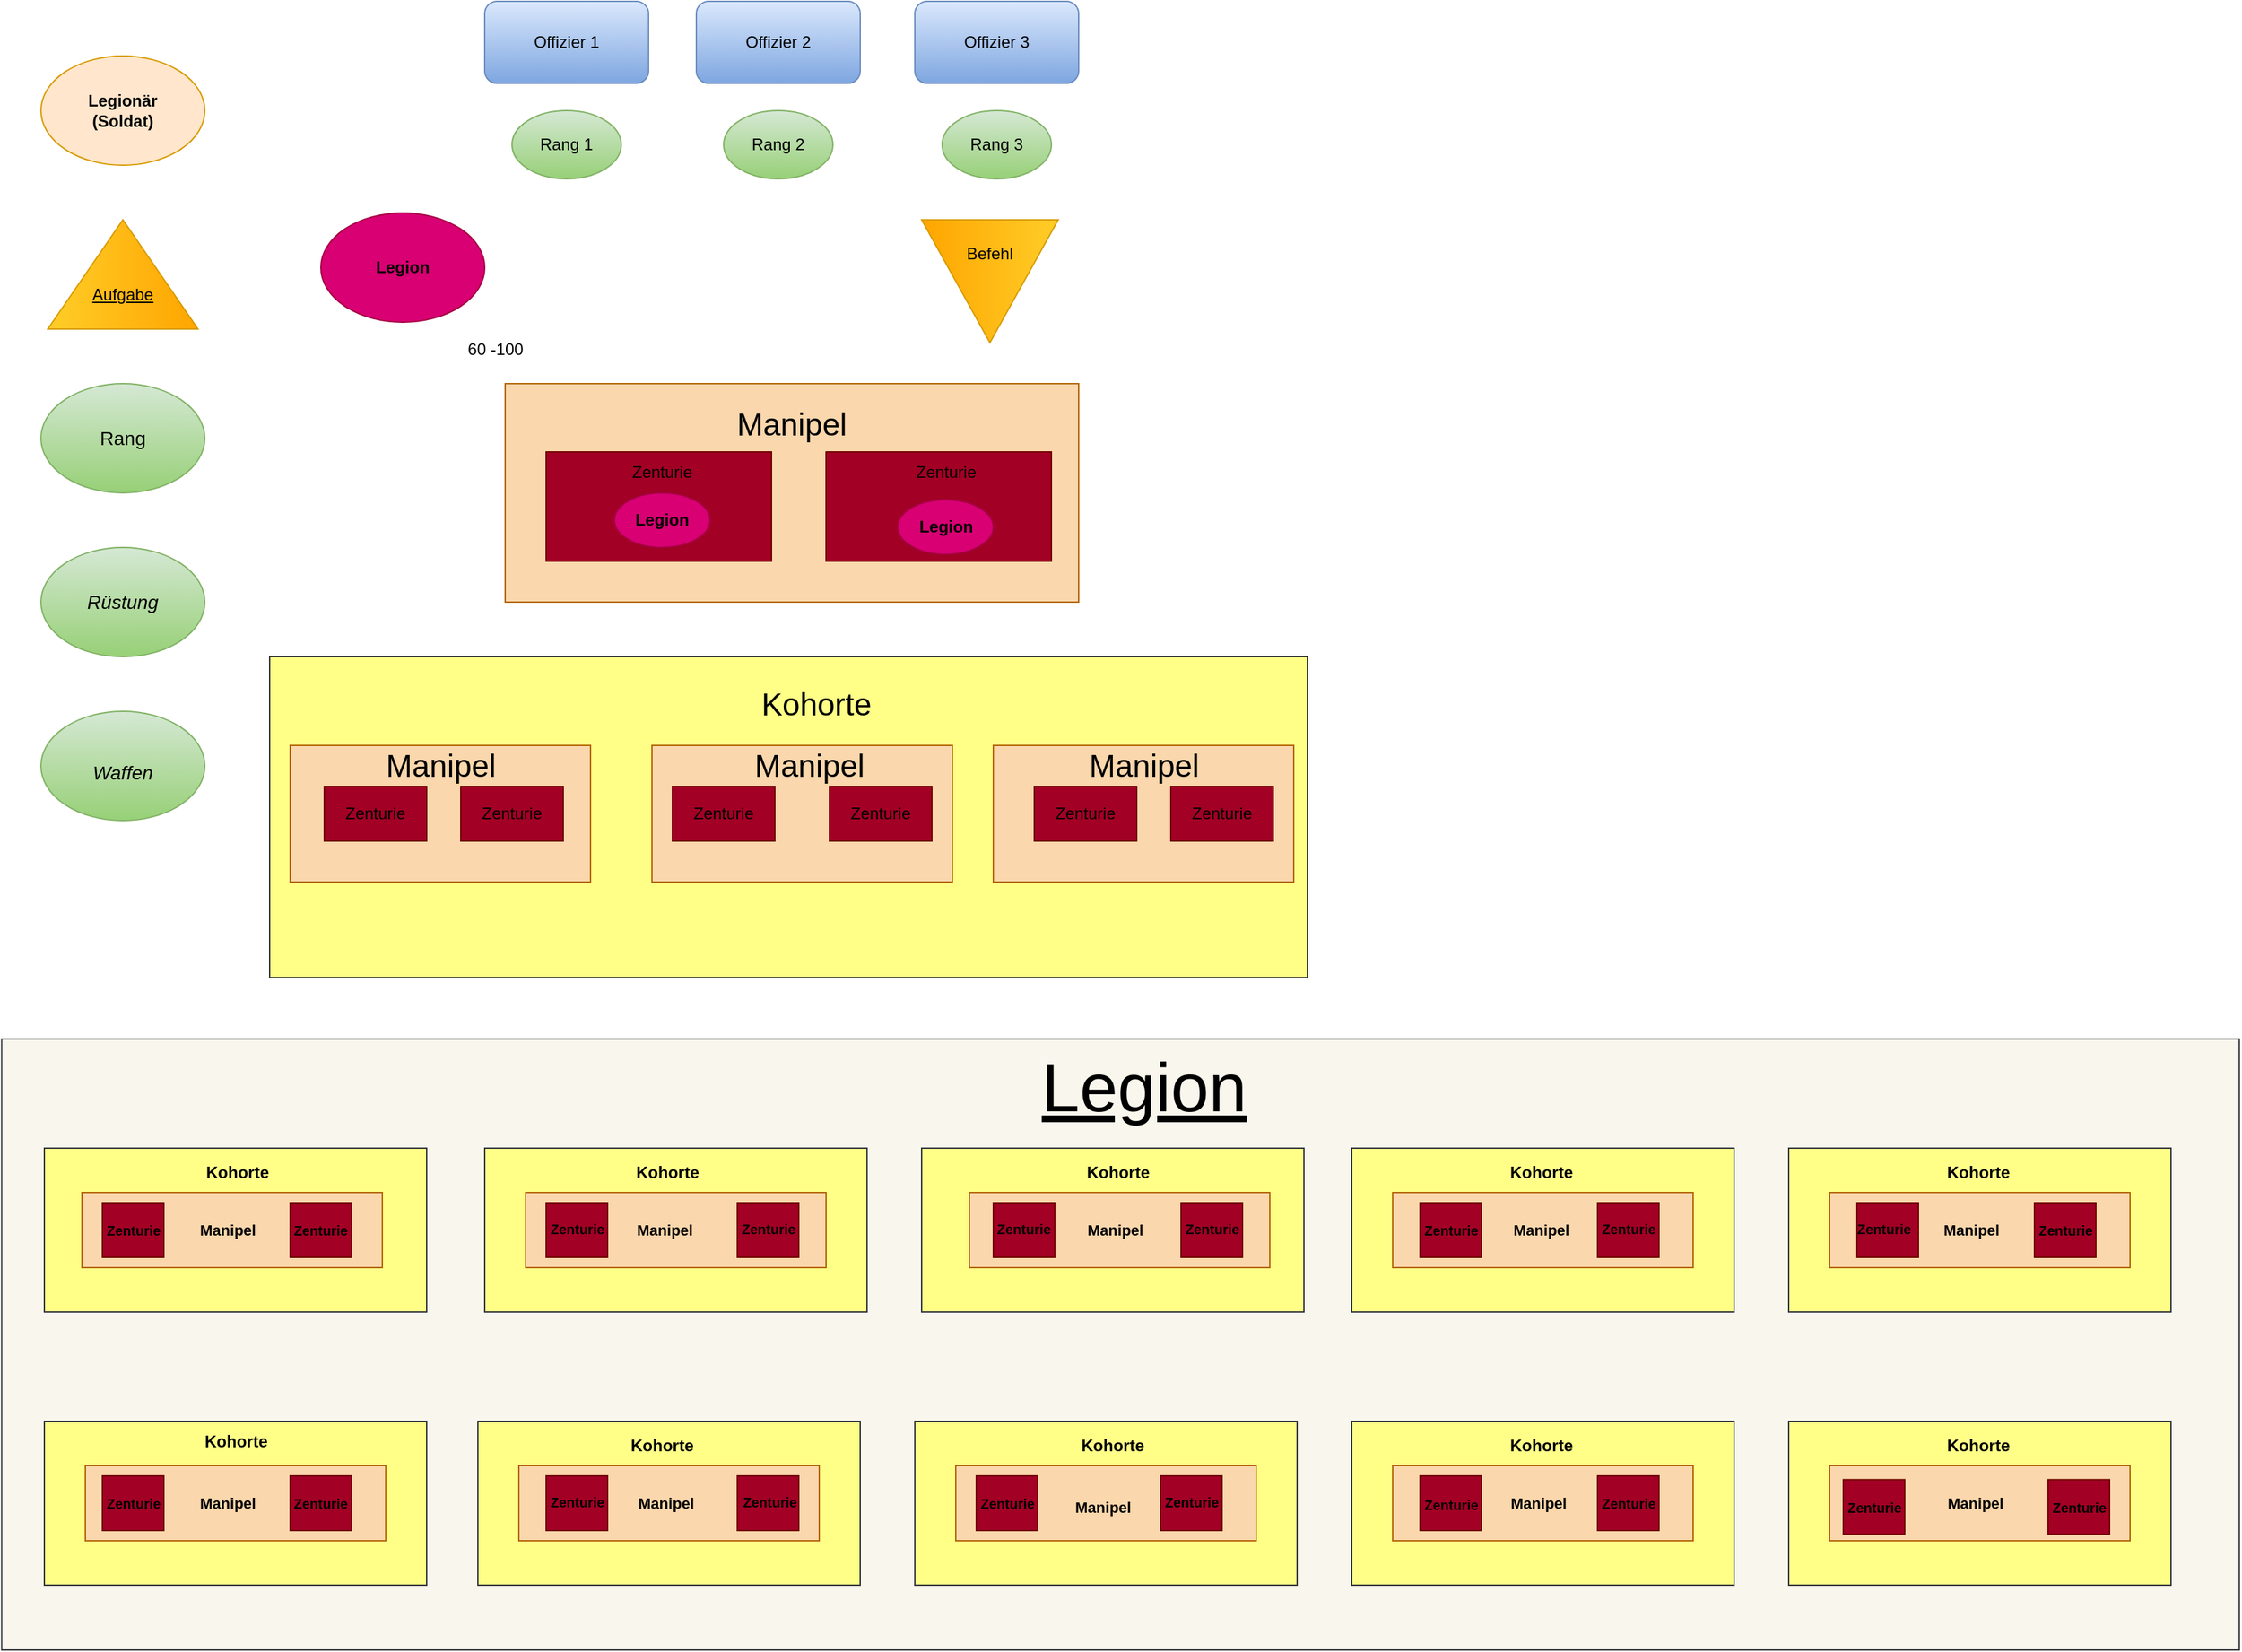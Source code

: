 <mxfile version="21.3.8" type="github">
  <diagram name="Seite-1" id="kPt4DwSDLzO4RaTnzeHO">
    <mxGraphModel dx="889" dy="553" grid="1" gridSize="10" guides="1" tooltips="1" connect="1" arrows="1" fold="1" page="1" pageScale="1" pageWidth="827" pageHeight="1169" math="0" shadow="0">
      <root>
        <mxCell id="0" />
        <mxCell id="1" parent="0" />
        <mxCell id="Y0GOm2_EZQEgUlRysN5h-154" value="" style="rounded=0;whiteSpace=wrap;html=1;fillColor=#f9f7ed;strokeColor=#36393d;" vertex="1" parent="1">
          <mxGeometry x="11.25" y="840" width="1638.75" height="447.5" as="geometry" />
        </mxCell>
        <mxCell id="Y0GOm2_EZQEgUlRysN5h-61" value="" style="rounded=0;whiteSpace=wrap;html=1;fillColor=#ffff88;strokeColor=#36393d;" vertex="1" parent="1">
          <mxGeometry x="207.5" y="560" width="760" height="235" as="geometry" />
        </mxCell>
        <mxCell id="Y0GOm2_EZQEgUlRysN5h-28" value="" style="rounded=0;whiteSpace=wrap;html=1;fillColor=#fad7ac;strokeColor=#b46504;" vertex="1" parent="1">
          <mxGeometry x="380" y="360" width="420" height="160" as="geometry" />
        </mxCell>
        <mxCell id="Y0GOm2_EZQEgUlRysN5h-1" value="" style="ellipse;whiteSpace=wrap;html=1;fillColor=#ffe6cc;strokeColor=#d79b00;" vertex="1" parent="1">
          <mxGeometry x="40" y="120" width="120" height="80" as="geometry" />
        </mxCell>
        <mxCell id="Y0GOm2_EZQEgUlRysN5h-2" value="&lt;font color=&quot;#000000&quot;&gt;Legionär&lt;br&gt;(Soldat)&lt;/font&gt;" style="text;strokeColor=none;align=center;fillColor=none;html=1;verticalAlign=middle;whiteSpace=wrap;rounded=0;fontStyle=1" vertex="1" parent="1">
          <mxGeometry x="70" y="145" width="60" height="30" as="geometry" />
        </mxCell>
        <mxCell id="Y0GOm2_EZQEgUlRysN5h-3" value="" style="ellipse;whiteSpace=wrap;html=1;fillColor=#d80073;fontColor=#ffffff;strokeColor=#A50040;" vertex="1" parent="1">
          <mxGeometry x="245" y="235" width="120" height="80" as="geometry" />
        </mxCell>
        <mxCell id="Y0GOm2_EZQEgUlRysN5h-4" value="Legion" style="text;strokeColor=none;align=center;fillColor=none;html=1;verticalAlign=middle;whiteSpace=wrap;rounded=0;fontColor=#000000;fontStyle=1" vertex="1" parent="1">
          <mxGeometry x="275" y="260" width="60" height="30" as="geometry" />
        </mxCell>
        <mxCell id="Y0GOm2_EZQEgUlRysN5h-6" value="" style="rounded=0;whiteSpace=wrap;html=1;fillColor=#a20025;fontColor=#ffffff;strokeColor=#6F0000;" vertex="1" parent="1">
          <mxGeometry x="410" y="410" width="165" height="80" as="geometry" />
        </mxCell>
        <mxCell id="Y0GOm2_EZQEgUlRysN5h-7" value="Zenturie" style="text;strokeColor=none;align=center;fillColor=none;html=1;verticalAlign=middle;whiteSpace=wrap;rounded=0;fontColor=#000000;" vertex="1" parent="1">
          <mxGeometry x="465" y="410" width="60" height="30" as="geometry" />
        </mxCell>
        <mxCell id="Y0GOm2_EZQEgUlRysN5h-8" value="60 -100" style="text;html=1;strokeColor=none;fillColor=none;align=center;verticalAlign=middle;whiteSpace=wrap;rounded=0;" vertex="1" parent="1">
          <mxGeometry x="342.5" y="320" width="60" height="30" as="geometry" />
        </mxCell>
        <mxCell id="Y0GOm2_EZQEgUlRysN5h-9" value="" style="ellipse;whiteSpace=wrap;html=1;fillColor=#d5e8d4;strokeColor=#82b366;gradientColor=#97d077;" vertex="1" parent="1">
          <mxGeometry x="40" y="360" width="120" height="80" as="geometry" />
        </mxCell>
        <mxCell id="Y0GOm2_EZQEgUlRysN5h-10" value="" style="ellipse;whiteSpace=wrap;html=1;fillColor=#d5e8d4;gradientColor=#97d077;strokeColor=#82b366;" vertex="1" parent="1">
          <mxGeometry x="40" y="480" width="120" height="80" as="geometry" />
        </mxCell>
        <mxCell id="Y0GOm2_EZQEgUlRysN5h-11" value="" style="ellipse;whiteSpace=wrap;html=1;fillColor=#d5e8d4;gradientColor=#97d077;strokeColor=#82b366;" vertex="1" parent="1">
          <mxGeometry x="40" y="600" width="120" height="80" as="geometry" />
        </mxCell>
        <mxCell id="Y0GOm2_EZQEgUlRysN5h-12" value="Rang" style="text;strokeColor=none;align=center;fillColor=none;html=1;verticalAlign=middle;whiteSpace=wrap;rounded=0;glass=0;fontSize=14;fontColor=#000000;" vertex="1" parent="1">
          <mxGeometry x="70" y="385" width="60" height="30" as="geometry" />
        </mxCell>
        <mxCell id="Y0GOm2_EZQEgUlRysN5h-13" value="&lt;i&gt;Rüstung&lt;/i&gt;" style="text;strokeColor=none;align=center;fillColor=none;html=1;verticalAlign=middle;whiteSpace=wrap;rounded=0;fontSize=14;fontColor=#000000;" vertex="1" parent="1">
          <mxGeometry x="70" y="505" width="60" height="30" as="geometry" />
        </mxCell>
        <mxCell id="Y0GOm2_EZQEgUlRysN5h-14" value="Waffen" style="text;strokeColor=none;align=center;fillColor=none;html=1;verticalAlign=middle;whiteSpace=wrap;rounded=0;fontSize=14;fontColor=#000000;fontStyle=2" vertex="1" parent="1">
          <mxGeometry x="70" y="630" width="60" height="30" as="geometry" />
        </mxCell>
        <mxCell id="Y0GOm2_EZQEgUlRysN5h-17" value="" style="triangle;whiteSpace=wrap;html=1;rotation=-90;fillColor=#ffcd28;gradientColor=#ffa500;strokeColor=#d79b00;" vertex="1" parent="1">
          <mxGeometry x="60" y="225" width="80" height="110" as="geometry" />
        </mxCell>
        <mxCell id="Y0GOm2_EZQEgUlRysN5h-19" value="Aufgabe" style="text;strokeColor=none;align=center;fillColor=none;html=1;verticalAlign=middle;whiteSpace=wrap;rounded=0;fontColor=#000000;fontStyle=4" vertex="1" parent="1">
          <mxGeometry x="70" y="280" width="60" height="30" as="geometry" />
        </mxCell>
        <mxCell id="Y0GOm2_EZQEgUlRysN5h-20" value="" style="rounded=1;whiteSpace=wrap;html=1;fillColor=#dae8fc;gradientColor=#7ea6e0;strokeColor=#6c8ebf;" vertex="1" parent="1">
          <mxGeometry x="365" y="80" width="120" height="60" as="geometry" />
        </mxCell>
        <mxCell id="Y0GOm2_EZQEgUlRysN5h-21" value="Offizier 1" style="text;strokeColor=none;align=center;fillColor=none;html=1;verticalAlign=middle;whiteSpace=wrap;rounded=0;fontColor=#000000;" vertex="1" parent="1">
          <mxGeometry x="395" y="95" width="60" height="30" as="geometry" />
        </mxCell>
        <mxCell id="Y0GOm2_EZQEgUlRysN5h-22" value="" style="triangle;whiteSpace=wrap;html=1;rotation=90;fillColor=#ffcd28;gradientColor=#ffa500;strokeColor=#d79b00;" vertex="1" parent="1">
          <mxGeometry x="690" y="235" width="90" height="100" as="geometry" />
        </mxCell>
        <mxCell id="Y0GOm2_EZQEgUlRysN5h-23" value="Befehl" style="text;strokeColor=none;align=center;fillColor=none;html=1;verticalAlign=middle;whiteSpace=wrap;rounded=0;fontColor=#000000;" vertex="1" parent="1">
          <mxGeometry x="705" y="250" width="60" height="30" as="geometry" />
        </mxCell>
        <mxCell id="Y0GOm2_EZQEgUlRysN5h-25" value="" style="rounded=0;whiteSpace=wrap;html=1;fillColor=#a20025;fontColor=#ffffff;strokeColor=#6F0000;" vertex="1" parent="1">
          <mxGeometry x="615" y="410" width="165" height="80" as="geometry" />
        </mxCell>
        <mxCell id="Y0GOm2_EZQEgUlRysN5h-26" value="Zenturie" style="text;strokeColor=none;align=center;fillColor=none;html=1;verticalAlign=middle;whiteSpace=wrap;rounded=0;fontColor=#000000;" vertex="1" parent="1">
          <mxGeometry x="672.5" y="410" width="60" height="30" as="geometry" />
        </mxCell>
        <mxCell id="Y0GOm2_EZQEgUlRysN5h-29" value="&lt;font style=&quot;font-size: 23px;&quot; color=&quot;#000000&quot;&gt;Manipel&lt;/font&gt;" style="text;strokeColor=none;align=center;fillColor=none;html=1;verticalAlign=middle;whiteSpace=wrap;rounded=0;" vertex="1" parent="1">
          <mxGeometry x="460" y="375" width="260" height="30" as="geometry" />
        </mxCell>
        <mxCell id="Y0GOm2_EZQEgUlRysN5h-30" value="" style="rounded=1;whiteSpace=wrap;html=1;fillColor=#dae8fc;gradientColor=#7ea6e0;strokeColor=#6c8ebf;" vertex="1" parent="1">
          <mxGeometry x="520" y="80" width="120" height="60" as="geometry" />
        </mxCell>
        <mxCell id="Y0GOm2_EZQEgUlRysN5h-31" value="" style="rounded=1;whiteSpace=wrap;html=1;fillColor=#dae8fc;gradientColor=#7ea6e0;strokeColor=#6c8ebf;" vertex="1" parent="1">
          <mxGeometry x="680" y="80" width="120" height="60" as="geometry" />
        </mxCell>
        <mxCell id="Y0GOm2_EZQEgUlRysN5h-33" value="Offizier 2" style="text;strokeColor=none;align=center;fillColor=none;html=1;verticalAlign=middle;whiteSpace=wrap;rounded=0;fontColor=#000000;" vertex="1" parent="1">
          <mxGeometry x="550" y="95" width="60" height="30" as="geometry" />
        </mxCell>
        <mxCell id="Y0GOm2_EZQEgUlRysN5h-34" value="Offizier 3" style="text;strokeColor=none;align=center;fillColor=none;html=1;verticalAlign=middle;whiteSpace=wrap;rounded=0;fontColor=#000000;" vertex="1" parent="1">
          <mxGeometry x="710" y="95" width="60" height="30" as="geometry" />
        </mxCell>
        <mxCell id="Y0GOm2_EZQEgUlRysN5h-35" value="" style="ellipse;whiteSpace=wrap;html=1;fillColor=#d5e8d4;gradientColor=#97d077;strokeColor=#82b366;" vertex="1" parent="1">
          <mxGeometry x="385" y="160" width="80" height="50" as="geometry" />
        </mxCell>
        <mxCell id="Y0GOm2_EZQEgUlRysN5h-36" value="" style="ellipse;whiteSpace=wrap;html=1;fillColor=#d5e8d4;gradientColor=#97d077;strokeColor=#82b366;" vertex="1" parent="1">
          <mxGeometry x="540" y="160" width="80" height="50" as="geometry" />
        </mxCell>
        <mxCell id="Y0GOm2_EZQEgUlRysN5h-37" value="" style="ellipse;whiteSpace=wrap;html=1;fillColor=#d5e8d4;gradientColor=#97d077;strokeColor=#82b366;" vertex="1" parent="1">
          <mxGeometry x="700" y="160" width="80" height="50" as="geometry" />
        </mxCell>
        <mxCell id="Y0GOm2_EZQEgUlRysN5h-38" value="Rang 1" style="text;strokeColor=none;align=center;fillColor=none;html=1;verticalAlign=middle;whiteSpace=wrap;rounded=0;fontColor=#000000;" vertex="1" parent="1">
          <mxGeometry x="395" y="170" width="60" height="30" as="geometry" />
        </mxCell>
        <mxCell id="Y0GOm2_EZQEgUlRysN5h-39" value="Rang 2" style="text;strokeColor=none;align=center;fillColor=none;html=1;verticalAlign=middle;whiteSpace=wrap;rounded=0;fontColor=#000000;" vertex="1" parent="1">
          <mxGeometry x="550" y="170" width="60" height="30" as="geometry" />
        </mxCell>
        <mxCell id="Y0GOm2_EZQEgUlRysN5h-40" value="Rang 3" style="text;strokeColor=none;align=center;fillColor=none;html=1;verticalAlign=middle;whiteSpace=wrap;rounded=0;fontColor=#000000;" vertex="1" parent="1">
          <mxGeometry x="710" y="170" width="60" height="30" as="geometry" />
        </mxCell>
        <mxCell id="Y0GOm2_EZQEgUlRysN5h-43" value="" style="rounded=0;whiteSpace=wrap;html=1;fillColor=#fad7ac;strokeColor=#b46504;" vertex="1" parent="1">
          <mxGeometry x="222.5" y="625" width="220" height="100" as="geometry" />
        </mxCell>
        <mxCell id="Y0GOm2_EZQEgUlRysN5h-44" value="" style="rounded=0;whiteSpace=wrap;html=1;fillColor=#fad7ac;strokeColor=#b46504;" vertex="1" parent="1">
          <mxGeometry x="487.5" y="625" width="220" height="100" as="geometry" />
        </mxCell>
        <mxCell id="Y0GOm2_EZQEgUlRysN5h-45" value="" style="rounded=0;whiteSpace=wrap;html=1;fillColor=#fad7ac;strokeColor=#b46504;" vertex="1" parent="1">
          <mxGeometry x="737.5" y="625" width="220" height="100" as="geometry" />
        </mxCell>
        <mxCell id="Y0GOm2_EZQEgUlRysN5h-46" value="" style="rounded=0;whiteSpace=wrap;html=1;fillColor=#a20025;fontColor=#ffffff;strokeColor=#6F0000;" vertex="1" parent="1">
          <mxGeometry x="247.5" y="655" width="75" height="40" as="geometry" />
        </mxCell>
        <mxCell id="Y0GOm2_EZQEgUlRysN5h-47" value="" style="rounded=0;whiteSpace=wrap;html=1;fillColor=#a20025;fontColor=#ffffff;strokeColor=#6F0000;" vertex="1" parent="1">
          <mxGeometry x="347.5" y="655" width="75" height="40" as="geometry" />
        </mxCell>
        <mxCell id="Y0GOm2_EZQEgUlRysN5h-48" value="" style="rounded=0;whiteSpace=wrap;html=1;fillColor=#a20025;fontColor=#ffffff;strokeColor=#6F0000;" vertex="1" parent="1">
          <mxGeometry x="502.5" y="655" width="75" height="40" as="geometry" />
        </mxCell>
        <mxCell id="Y0GOm2_EZQEgUlRysN5h-49" value="" style="rounded=0;whiteSpace=wrap;html=1;fillColor=#a20025;fontColor=#ffffff;strokeColor=#6F0000;" vertex="1" parent="1">
          <mxGeometry x="617.5" y="655" width="75" height="40" as="geometry" />
        </mxCell>
        <mxCell id="Y0GOm2_EZQEgUlRysN5h-50" value="" style="rounded=0;whiteSpace=wrap;html=1;fillColor=#a20025;fontColor=#ffffff;strokeColor=#6F0000;" vertex="1" parent="1">
          <mxGeometry x="767.5" y="655" width="75" height="40" as="geometry" />
        </mxCell>
        <mxCell id="Y0GOm2_EZQEgUlRysN5h-51" value="" style="rounded=0;whiteSpace=wrap;html=1;fillColor=#a20025;fontColor=#ffffff;strokeColor=#6F0000;" vertex="1" parent="1">
          <mxGeometry x="867.5" y="655" width="75" height="40" as="geometry" />
        </mxCell>
        <mxCell id="Y0GOm2_EZQEgUlRysN5h-52" value="Zenturie" style="text;strokeColor=none;align=center;fillColor=none;html=1;verticalAlign=middle;whiteSpace=wrap;rounded=0;fontColor=#000000;" vertex="1" parent="1">
          <mxGeometry x="255" y="660" width="60" height="30" as="geometry" />
        </mxCell>
        <mxCell id="Y0GOm2_EZQEgUlRysN5h-53" value="Zenturie" style="text;strokeColor=none;align=center;fillColor=none;html=1;verticalAlign=middle;whiteSpace=wrap;rounded=0;fontColor=#000000;" vertex="1" parent="1">
          <mxGeometry x="355" y="660" width="60" height="30" as="geometry" />
        </mxCell>
        <mxCell id="Y0GOm2_EZQEgUlRysN5h-54" value="Zenturie" style="text;strokeColor=none;align=center;fillColor=none;html=1;verticalAlign=middle;whiteSpace=wrap;rounded=0;fontColor=#000000;" vertex="1" parent="1">
          <mxGeometry x="510" y="660" width="60" height="30" as="geometry" />
        </mxCell>
        <mxCell id="Y0GOm2_EZQEgUlRysN5h-55" value="Zenturie" style="text;strokeColor=none;align=center;fillColor=none;html=1;verticalAlign=middle;whiteSpace=wrap;rounded=0;fontColor=#000000;" vertex="1" parent="1">
          <mxGeometry x="625" y="660" width="60" height="30" as="geometry" />
        </mxCell>
        <mxCell id="Y0GOm2_EZQEgUlRysN5h-56" value="Zenturie" style="text;strokeColor=none;align=center;fillColor=none;html=1;verticalAlign=middle;whiteSpace=wrap;rounded=0;fontColor=#000000;" vertex="1" parent="1">
          <mxGeometry x="775" y="660" width="60" height="30" as="geometry" />
        </mxCell>
        <mxCell id="Y0GOm2_EZQEgUlRysN5h-57" value="Zenturie" style="text;strokeColor=none;align=center;fillColor=none;html=1;verticalAlign=middle;whiteSpace=wrap;rounded=0;fontColor=#000000;" vertex="1" parent="1">
          <mxGeometry x="875" y="660" width="60" height="30" as="geometry" />
        </mxCell>
        <mxCell id="Y0GOm2_EZQEgUlRysN5h-58" value="&lt;font style=&quot;font-size: 23px;&quot; color=&quot;#000000&quot;&gt;Manipel&lt;/font&gt;" style="text;strokeColor=none;align=center;fillColor=none;html=1;verticalAlign=middle;whiteSpace=wrap;rounded=0;" vertex="1" parent="1">
          <mxGeometry x="202.5" y="625" width="260" height="30" as="geometry" />
        </mxCell>
        <mxCell id="Y0GOm2_EZQEgUlRysN5h-59" value="&lt;font style=&quot;font-size: 23px;&quot; color=&quot;#000000&quot;&gt;Manipel&lt;/font&gt;" style="text;strokeColor=none;align=center;fillColor=none;html=1;verticalAlign=middle;whiteSpace=wrap;rounded=0;" vertex="1" parent="1">
          <mxGeometry x="472.5" y="625" width="260" height="30" as="geometry" />
        </mxCell>
        <mxCell id="Y0GOm2_EZQEgUlRysN5h-60" value="&lt;font style=&quot;font-size: 23px;&quot; color=&quot;#000000&quot;&gt;Manipel&lt;/font&gt;" style="text;strokeColor=none;align=center;fillColor=none;html=1;verticalAlign=middle;whiteSpace=wrap;rounded=0;" vertex="1" parent="1">
          <mxGeometry x="717.5" y="625" width="260" height="30" as="geometry" />
        </mxCell>
        <mxCell id="Y0GOm2_EZQEgUlRysN5h-63" value="&lt;font color=&quot;#000000&quot;&gt;&lt;span style=&quot;caret-color: rgb(0, 0, 0); font-size: 23px;&quot;&gt;Kohorte&lt;/span&gt;&lt;/font&gt;" style="text;strokeColor=none;align=center;fillColor=none;html=1;verticalAlign=middle;whiteSpace=wrap;rounded=0;" vertex="1" parent="1">
          <mxGeometry x="477.5" y="580" width="260" height="30" as="geometry" />
        </mxCell>
        <mxCell id="Y0GOm2_EZQEgUlRysN5h-64" value="" style="ellipse;whiteSpace=wrap;html=1;fillColor=#d80073;fontColor=#ffffff;strokeColor=#A50040;" vertex="1" parent="1">
          <mxGeometry x="460" y="440" width="70" height="40" as="geometry" />
        </mxCell>
        <mxCell id="Y0GOm2_EZQEgUlRysN5h-65" value="Legion" style="text;strokeColor=none;align=center;fillColor=none;html=1;verticalAlign=middle;whiteSpace=wrap;rounded=0;fontColor=#000000;fontStyle=1" vertex="1" parent="1">
          <mxGeometry x="465" y="445" width="60" height="30" as="geometry" />
        </mxCell>
        <mxCell id="Y0GOm2_EZQEgUlRysN5h-68" value="" style="ellipse;whiteSpace=wrap;html=1;fillColor=#d80073;fontColor=#ffffff;strokeColor=#A50040;" vertex="1" parent="1">
          <mxGeometry x="667.5" y="445" width="70" height="40" as="geometry" />
        </mxCell>
        <mxCell id="Y0GOm2_EZQEgUlRysN5h-69" value="Legion" style="text;strokeColor=none;align=center;fillColor=none;html=1;verticalAlign=middle;whiteSpace=wrap;rounded=0;fontColor=#000000;fontStyle=1" vertex="1" parent="1">
          <mxGeometry x="672.5" y="450" width="60" height="30" as="geometry" />
        </mxCell>
        <mxCell id="Y0GOm2_EZQEgUlRysN5h-70" value="" style="rounded=0;whiteSpace=wrap;html=1;fillColor=#ffff88;strokeColor=#36393d;" vertex="1" parent="1">
          <mxGeometry x="42.5" y="920" width="280" height="120" as="geometry" />
        </mxCell>
        <mxCell id="Y0GOm2_EZQEgUlRysN5h-71" value="" style="rounded=0;whiteSpace=wrap;html=1;fillColor=#ffff88;strokeColor=#36393d;" vertex="1" parent="1">
          <mxGeometry x="42.5" y="1120" width="280" height="120" as="geometry" />
        </mxCell>
        <mxCell id="Y0GOm2_EZQEgUlRysN5h-72" value="" style="rounded=0;whiteSpace=wrap;html=1;fillColor=#ffff88;strokeColor=#36393d;" vertex="1" parent="1">
          <mxGeometry x="365" y="920" width="280" height="120" as="geometry" />
        </mxCell>
        <mxCell id="Y0GOm2_EZQEgUlRysN5h-73" value="" style="rounded=0;whiteSpace=wrap;html=1;fillColor=#ffff88;strokeColor=#36393d;" vertex="1" parent="1">
          <mxGeometry x="685" y="920" width="280" height="120" as="geometry" />
        </mxCell>
        <mxCell id="Y0GOm2_EZQEgUlRysN5h-74" value="" style="rounded=0;whiteSpace=wrap;html=1;fillColor=#ffff88;strokeColor=#36393d;" vertex="1" parent="1">
          <mxGeometry x="360" y="1120" width="280" height="120" as="geometry" />
        </mxCell>
        <mxCell id="Y0GOm2_EZQEgUlRysN5h-75" value="" style="rounded=0;whiteSpace=wrap;html=1;fillColor=#ffff88;strokeColor=#36393d;" vertex="1" parent="1">
          <mxGeometry x="680" y="1120" width="280" height="120" as="geometry" />
        </mxCell>
        <mxCell id="Y0GOm2_EZQEgUlRysN5h-76" value="" style="rounded=0;whiteSpace=wrap;html=1;fillColor=#ffff88;strokeColor=#36393d;" vertex="1" parent="1">
          <mxGeometry x="1000" y="920" width="280" height="120" as="geometry" />
        </mxCell>
        <mxCell id="Y0GOm2_EZQEgUlRysN5h-77" value="" style="rounded=0;whiteSpace=wrap;html=1;fillColor=#ffff88;strokeColor=#36393d;" vertex="1" parent="1">
          <mxGeometry x="1000" y="1120" width="280" height="120" as="geometry" />
        </mxCell>
        <mxCell id="Y0GOm2_EZQEgUlRysN5h-78" value="" style="rounded=0;whiteSpace=wrap;html=1;fillColor=#ffff88;strokeColor=#36393d;" vertex="1" parent="1">
          <mxGeometry x="1320" y="920" width="280" height="120" as="geometry" />
        </mxCell>
        <mxCell id="Y0GOm2_EZQEgUlRysN5h-79" value="" style="rounded=0;whiteSpace=wrap;html=1;fillColor=#ffff88;strokeColor=#36393d;" vertex="1" parent="1">
          <mxGeometry x="1320" y="1120" width="280" height="120" as="geometry" />
        </mxCell>
        <mxCell id="Y0GOm2_EZQEgUlRysN5h-80" value="" style="rounded=0;whiteSpace=wrap;html=1;fillColor=#fad7ac;strokeColor=#b46504;" vertex="1" parent="1">
          <mxGeometry x="70" y="952.5" width="220" height="55" as="geometry" />
        </mxCell>
        <mxCell id="Y0GOm2_EZQEgUlRysN5h-81" value="" style="rounded=0;whiteSpace=wrap;html=1;fillColor=#fad7ac;strokeColor=#b46504;" vertex="1" parent="1">
          <mxGeometry x="72.5" y="1152.5" width="220" height="55" as="geometry" />
        </mxCell>
        <mxCell id="Y0GOm2_EZQEgUlRysN5h-82" value="" style="rounded=0;whiteSpace=wrap;html=1;fillColor=#fad7ac;strokeColor=#b46504;" vertex="1" parent="1">
          <mxGeometry x="390" y="1152.5" width="220" height="55" as="geometry" />
        </mxCell>
        <mxCell id="Y0GOm2_EZQEgUlRysN5h-83" value="" style="rounded=0;whiteSpace=wrap;html=1;fillColor=#fad7ac;strokeColor=#b46504;" vertex="1" parent="1">
          <mxGeometry x="395" y="952.5" width="220" height="55" as="geometry" />
        </mxCell>
        <mxCell id="Y0GOm2_EZQEgUlRysN5h-84" value="" style="rounded=0;whiteSpace=wrap;html=1;fillColor=#fad7ac;strokeColor=#b46504;" vertex="1" parent="1">
          <mxGeometry x="720" y="952.5" width="220" height="55" as="geometry" />
        </mxCell>
        <mxCell id="Y0GOm2_EZQEgUlRysN5h-85" value="" style="rounded=0;whiteSpace=wrap;html=1;fillColor=#fad7ac;strokeColor=#b46504;" vertex="1" parent="1">
          <mxGeometry x="710" y="1152.5" width="220" height="55" as="geometry" />
        </mxCell>
        <mxCell id="Y0GOm2_EZQEgUlRysN5h-86" value="" style="rounded=0;whiteSpace=wrap;html=1;fillColor=#fad7ac;strokeColor=#b46504;" vertex="1" parent="1">
          <mxGeometry x="1030" y="1152.5" width="220" height="55" as="geometry" />
        </mxCell>
        <mxCell id="Y0GOm2_EZQEgUlRysN5h-87" value="" style="rounded=0;whiteSpace=wrap;html=1;fillColor=#fad7ac;strokeColor=#b46504;" vertex="1" parent="1">
          <mxGeometry x="1030" y="952.5" width="220" height="55" as="geometry" />
        </mxCell>
        <mxCell id="Y0GOm2_EZQEgUlRysN5h-88" value="" style="rounded=0;whiteSpace=wrap;html=1;fillColor=#fad7ac;strokeColor=#b46504;" vertex="1" parent="1">
          <mxGeometry x="1350" y="952.5" width="220" height="55" as="geometry" />
        </mxCell>
        <mxCell id="Y0GOm2_EZQEgUlRysN5h-89" value="" style="rounded=0;whiteSpace=wrap;html=1;fillColor=#fad7ac;strokeColor=#b46504;" vertex="1" parent="1">
          <mxGeometry x="1350" y="1152.5" width="220" height="55" as="geometry" />
        </mxCell>
        <mxCell id="Y0GOm2_EZQEgUlRysN5h-90" value="&lt;font color=&quot;#000000&quot; style=&quot;font-size: 12px;&quot;&gt;&lt;span style=&quot;caret-color: rgb(0, 0, 0); font-size: 12px;&quot;&gt;Kohorte&lt;/span&gt;&lt;/font&gt;" style="text;strokeColor=none;align=center;fillColor=none;html=1;verticalAlign=middle;whiteSpace=wrap;rounded=0;fontSize=12;fontStyle=1" vertex="1" parent="1">
          <mxGeometry x="75" y="922.5" width="217.5" height="30" as="geometry" />
        </mxCell>
        <mxCell id="Y0GOm2_EZQEgUlRysN5h-91" value="&lt;font color=&quot;#000000&quot; style=&quot;font-size: 12px;&quot;&gt;&lt;span style=&quot;caret-color: rgb(0, 0, 0); font-size: 12px;&quot;&gt;Kohorte&lt;/span&gt;&lt;/font&gt;" style="text;strokeColor=none;align=center;fillColor=none;html=1;verticalAlign=middle;whiteSpace=wrap;rounded=0;fontSize=12;fontStyle=1" vertex="1" parent="1">
          <mxGeometry x="73.75" y="1120" width="217.5" height="30" as="geometry" />
        </mxCell>
        <mxCell id="Y0GOm2_EZQEgUlRysN5h-92" value="&lt;font color=&quot;#000000&quot; style=&quot;font-size: 12px;&quot;&gt;&lt;span style=&quot;caret-color: rgb(0, 0, 0); font-size: 12px;&quot;&gt;Kohorte&lt;/span&gt;&lt;/font&gt;" style="text;strokeColor=none;align=center;fillColor=none;html=1;verticalAlign=middle;whiteSpace=wrap;rounded=0;fontSize=12;fontStyle=1" vertex="1" parent="1">
          <mxGeometry x="386.25" y="1122.5" width="217.5" height="30" as="geometry" />
        </mxCell>
        <mxCell id="Y0GOm2_EZQEgUlRysN5h-93" value="&lt;font color=&quot;#000000&quot; style=&quot;font-size: 12px;&quot;&gt;&lt;span style=&quot;caret-color: rgb(0, 0, 0); font-size: 12px;&quot;&gt;Kohorte&lt;/span&gt;&lt;/font&gt;" style="text;strokeColor=none;align=center;fillColor=none;html=1;verticalAlign=middle;whiteSpace=wrap;rounded=0;fontSize=12;fontStyle=1" vertex="1" parent="1">
          <mxGeometry x="390" y="922.5" width="217.5" height="30" as="geometry" />
        </mxCell>
        <mxCell id="Y0GOm2_EZQEgUlRysN5h-94" value="&lt;font color=&quot;#000000&quot; style=&quot;font-size: 12px;&quot;&gt;&lt;span style=&quot;caret-color: rgb(0, 0, 0); font-size: 12px;&quot;&gt;Kohorte&lt;/span&gt;&lt;/font&gt;" style="text;strokeColor=none;align=center;fillColor=none;html=1;verticalAlign=middle;whiteSpace=wrap;rounded=0;fontSize=12;fontStyle=1" vertex="1" parent="1">
          <mxGeometry x="720" y="922.5" width="217.5" height="30" as="geometry" />
        </mxCell>
        <mxCell id="Y0GOm2_EZQEgUlRysN5h-95" value="&lt;font color=&quot;#000000&quot; style=&quot;font-size: 12px;&quot;&gt;&lt;span style=&quot;caret-color: rgb(0, 0, 0); font-size: 12px;&quot;&gt;Kohorte&lt;/span&gt;&lt;/font&gt;" style="text;strokeColor=none;align=center;fillColor=none;html=1;verticalAlign=middle;whiteSpace=wrap;rounded=0;fontSize=12;fontStyle=1" vertex="1" parent="1">
          <mxGeometry x="716.25" y="1122.5" width="217.5" height="30" as="geometry" />
        </mxCell>
        <mxCell id="Y0GOm2_EZQEgUlRysN5h-96" value="&lt;font color=&quot;#000000&quot; style=&quot;font-size: 12px;&quot;&gt;&lt;span style=&quot;caret-color: rgb(0, 0, 0); font-size: 12px;&quot;&gt;Kohorte&lt;/span&gt;&lt;/font&gt;" style="text;strokeColor=none;align=center;fillColor=none;html=1;verticalAlign=middle;whiteSpace=wrap;rounded=0;fontSize=12;fontStyle=1" vertex="1" parent="1">
          <mxGeometry x="1030" y="922.5" width="217.5" height="30" as="geometry" />
        </mxCell>
        <mxCell id="Y0GOm2_EZQEgUlRysN5h-97" value="&lt;font color=&quot;#000000&quot; style=&quot;font-size: 12px;&quot;&gt;&lt;span style=&quot;caret-color: rgb(0, 0, 0); font-size: 12px;&quot;&gt;Kohorte&lt;/span&gt;&lt;/font&gt;" style="text;strokeColor=none;align=center;fillColor=none;html=1;verticalAlign=middle;whiteSpace=wrap;rounded=0;fontSize=12;fontStyle=1" vertex="1" parent="1">
          <mxGeometry x="1350" y="922.5" width="217.5" height="30" as="geometry" />
        </mxCell>
        <mxCell id="Y0GOm2_EZQEgUlRysN5h-98" value="&lt;font color=&quot;#000000&quot; style=&quot;font-size: 12px;&quot;&gt;&lt;span style=&quot;caret-color: rgb(0, 0, 0); font-size: 12px;&quot;&gt;Kohorte&lt;/span&gt;&lt;/font&gt;" style="text;strokeColor=none;align=center;fillColor=none;html=1;verticalAlign=middle;whiteSpace=wrap;rounded=0;fontSize=12;fontStyle=1" vertex="1" parent="1">
          <mxGeometry x="1030" y="1122.5" width="217.5" height="30" as="geometry" />
        </mxCell>
        <mxCell id="Y0GOm2_EZQEgUlRysN5h-99" value="&lt;font color=&quot;#000000&quot; style=&quot;font-size: 12px;&quot;&gt;&lt;span style=&quot;caret-color: rgb(0, 0, 0); font-size: 12px;&quot;&gt;Kohorte&lt;/span&gt;&lt;/font&gt;" style="text;strokeColor=none;align=center;fillColor=none;html=1;verticalAlign=middle;whiteSpace=wrap;rounded=0;fontSize=12;fontStyle=1" vertex="1" parent="1">
          <mxGeometry x="1350" y="1122.5" width="217.5" height="30" as="geometry" />
        </mxCell>
        <mxCell id="Y0GOm2_EZQEgUlRysN5h-100" value="&lt;font style=&quot;font-size: 11px;&quot; color=&quot;#000000&quot;&gt;Manipel&lt;/font&gt;" style="text;strokeColor=none;align=center;fillColor=none;html=1;verticalAlign=middle;whiteSpace=wrap;rounded=0;fontSize=11;fontStyle=1" vertex="1" parent="1">
          <mxGeometry x="63.75" y="966.25" width="226.25" height="27.5" as="geometry" />
        </mxCell>
        <mxCell id="Y0GOm2_EZQEgUlRysN5h-101" value="&lt;font style=&quot;font-size: 11px;&quot; color=&quot;#000000&quot;&gt;Manipel&lt;/font&gt;" style="text;strokeColor=none;align=center;fillColor=none;html=1;verticalAlign=middle;whiteSpace=wrap;rounded=0;fontSize=11;fontStyle=1" vertex="1" parent="1">
          <mxGeometry x="63.75" y="1166.25" width="226.25" height="27.5" as="geometry" />
        </mxCell>
        <mxCell id="Y0GOm2_EZQEgUlRysN5h-102" value="&lt;font style=&quot;font-size: 11px;&quot; color=&quot;#000000&quot;&gt;Manipel&lt;/font&gt;" style="text;strokeColor=none;align=center;fillColor=none;html=1;verticalAlign=middle;whiteSpace=wrap;rounded=0;fontSize=11;fontStyle=1" vertex="1" parent="1">
          <mxGeometry x="385" y="1166.25" width="226.25" height="27.5" as="geometry" />
        </mxCell>
        <mxCell id="Y0GOm2_EZQEgUlRysN5h-103" value="&lt;font style=&quot;font-size: 11px;&quot; color=&quot;#000000&quot;&gt;Manipel&lt;/font&gt;" style="text;strokeColor=none;align=center;fillColor=none;html=1;verticalAlign=middle;whiteSpace=wrap;rounded=0;fontSize=11;fontStyle=1" vertex="1" parent="1">
          <mxGeometry x="383.75" y="966.25" width="226.25" height="27.5" as="geometry" />
        </mxCell>
        <mxCell id="Y0GOm2_EZQEgUlRysN5h-104" value="&lt;font style=&quot;font-size: 11px;&quot; color=&quot;#000000&quot;&gt;Manipel&lt;/font&gt;" style="text;strokeColor=none;align=center;fillColor=none;html=1;verticalAlign=middle;whiteSpace=wrap;rounded=0;fontSize=11;fontStyle=1" vertex="1" parent="1">
          <mxGeometry x="705" y="1169" width="226.25" height="27.5" as="geometry" />
        </mxCell>
        <mxCell id="Y0GOm2_EZQEgUlRysN5h-105" value="&lt;font style=&quot;font-size: 11px;&quot; color=&quot;#000000&quot;&gt;Manipel&lt;/font&gt;" style="text;strokeColor=none;align=center;fillColor=none;html=1;verticalAlign=middle;whiteSpace=wrap;rounded=0;fontSize=11;fontStyle=1" vertex="1" parent="1">
          <mxGeometry x="713.75" y="966.25" width="226.25" height="27.5" as="geometry" />
        </mxCell>
        <mxCell id="Y0GOm2_EZQEgUlRysN5h-106" value="&lt;font style=&quot;font-size: 11px;&quot; color=&quot;#000000&quot;&gt;Manipel&lt;/font&gt;" style="text;strokeColor=none;align=center;fillColor=none;html=1;verticalAlign=middle;whiteSpace=wrap;rounded=0;fontSize=11;fontStyle=1" vertex="1" parent="1">
          <mxGeometry x="1025.62" y="966.25" width="226.25" height="27.5" as="geometry" />
        </mxCell>
        <mxCell id="Y0GOm2_EZQEgUlRysN5h-107" value="&lt;font style=&quot;font-size: 11px;&quot; color=&quot;#000000&quot;&gt;Manipel&lt;/font&gt;" style="text;strokeColor=none;align=center;fillColor=none;html=1;verticalAlign=middle;whiteSpace=wrap;rounded=0;fontSize=11;fontStyle=1" vertex="1" parent="1">
          <mxGeometry x="1023.75" y="1166.25" width="226.25" height="27.5" as="geometry" />
        </mxCell>
        <mxCell id="Y0GOm2_EZQEgUlRysN5h-108" value="&lt;font style=&quot;font-size: 11px;&quot; color=&quot;#000000&quot;&gt;Manipel&lt;/font&gt;" style="text;strokeColor=none;align=center;fillColor=none;html=1;verticalAlign=middle;whiteSpace=wrap;rounded=0;fontSize=11;fontStyle=1" vertex="1" parent="1">
          <mxGeometry x="1341.25" y="966.25" width="226.25" height="27.5" as="geometry" />
        </mxCell>
        <mxCell id="Y0GOm2_EZQEgUlRysN5h-109" value="&lt;font style=&quot;font-size: 11px;&quot; color=&quot;#000000&quot;&gt;Manipel&lt;/font&gt;" style="text;strokeColor=none;align=center;fillColor=none;html=1;verticalAlign=middle;whiteSpace=wrap;rounded=0;fontSize=11;fontStyle=1" vertex="1" parent="1">
          <mxGeometry x="1343.75" y="1166.25" width="226.25" height="27.5" as="geometry" />
        </mxCell>
        <mxCell id="Y0GOm2_EZQEgUlRysN5h-114" value="" style="rounded=0;whiteSpace=wrap;html=1;fillColor=#a20025;fontColor=#ffffff;strokeColor=#6F0000;" vertex="1" parent="1">
          <mxGeometry x="85" y="960" width="45" height="40" as="geometry" />
        </mxCell>
        <mxCell id="Y0GOm2_EZQEgUlRysN5h-115" value="" style="rounded=0;whiteSpace=wrap;html=1;fillColor=#a20025;fontColor=#ffffff;strokeColor=#6F0000;" vertex="1" parent="1">
          <mxGeometry x="222.5" y="960" width="45" height="40" as="geometry" />
        </mxCell>
        <mxCell id="Y0GOm2_EZQEgUlRysN5h-116" value="" style="rounded=0;whiteSpace=wrap;html=1;fillColor=#a20025;fontColor=#ffffff;strokeColor=#6F0000;" vertex="1" parent="1">
          <mxGeometry x="85" y="1160" width="45" height="40" as="geometry" />
        </mxCell>
        <mxCell id="Y0GOm2_EZQEgUlRysN5h-117" value="" style="rounded=0;whiteSpace=wrap;html=1;fillColor=#a20025;fontColor=#ffffff;strokeColor=#6F0000;" vertex="1" parent="1">
          <mxGeometry x="222.5" y="1160" width="45" height="40" as="geometry" />
        </mxCell>
        <mxCell id="Y0GOm2_EZQEgUlRysN5h-118" value="" style="rounded=0;whiteSpace=wrap;html=1;fillColor=#a20025;fontColor=#ffffff;strokeColor=#6F0000;" vertex="1" parent="1">
          <mxGeometry x="410" y="960" width="45" height="40" as="geometry" />
        </mxCell>
        <mxCell id="Y0GOm2_EZQEgUlRysN5h-119" value="" style="rounded=0;whiteSpace=wrap;html=1;fillColor=#a20025;fontColor=#ffffff;strokeColor=#6F0000;" vertex="1" parent="1">
          <mxGeometry x="550" y="960" width="45" height="40" as="geometry" />
        </mxCell>
        <mxCell id="Y0GOm2_EZQEgUlRysN5h-120" value="" style="rounded=0;whiteSpace=wrap;html=1;fillColor=#a20025;fontColor=#ffffff;strokeColor=#6F0000;" vertex="1" parent="1">
          <mxGeometry x="410" y="1160" width="45" height="40" as="geometry" />
        </mxCell>
        <mxCell id="Y0GOm2_EZQEgUlRysN5h-121" value="" style="rounded=0;whiteSpace=wrap;html=1;fillColor=#a20025;fontColor=#ffffff;strokeColor=#6F0000;" vertex="1" parent="1">
          <mxGeometry x="550" y="1160" width="45" height="40" as="geometry" />
        </mxCell>
        <mxCell id="Y0GOm2_EZQEgUlRysN5h-122" value="" style="rounded=0;whiteSpace=wrap;html=1;fillColor=#a20025;fontColor=#ffffff;strokeColor=#6F0000;" vertex="1" parent="1">
          <mxGeometry x="737.5" y="960" width="45" height="40" as="geometry" />
        </mxCell>
        <mxCell id="Y0GOm2_EZQEgUlRysN5h-123" value="" style="rounded=0;whiteSpace=wrap;html=1;fillColor=#a20025;fontColor=#ffffff;strokeColor=#6F0000;" vertex="1" parent="1">
          <mxGeometry x="875" y="960" width="45" height="40" as="geometry" />
        </mxCell>
        <mxCell id="Y0GOm2_EZQEgUlRysN5h-124" value="" style="rounded=0;whiteSpace=wrap;html=1;fillColor=#a20025;fontColor=#ffffff;strokeColor=#6F0000;" vertex="1" parent="1">
          <mxGeometry x="725" y="1160" width="45" height="40" as="geometry" />
        </mxCell>
        <mxCell id="Y0GOm2_EZQEgUlRysN5h-125" value="" style="rounded=0;whiteSpace=wrap;html=1;fillColor=#a20025;fontColor=#ffffff;strokeColor=#6F0000;" vertex="1" parent="1">
          <mxGeometry x="860" y="1160" width="45" height="40" as="geometry" />
        </mxCell>
        <mxCell id="Y0GOm2_EZQEgUlRysN5h-126" value="" style="rounded=0;whiteSpace=wrap;html=1;fillColor=#a20025;fontColor=#ffffff;strokeColor=#6F0000;" vertex="1" parent="1">
          <mxGeometry x="1050" y="960" width="45" height="40" as="geometry" />
        </mxCell>
        <mxCell id="Y0GOm2_EZQEgUlRysN5h-127" value="" style="rounded=0;whiteSpace=wrap;html=1;fillColor=#a20025;fontColor=#ffffff;strokeColor=#6F0000;" vertex="1" parent="1">
          <mxGeometry x="1180" y="960" width="45" height="40" as="geometry" />
        </mxCell>
        <mxCell id="Y0GOm2_EZQEgUlRysN5h-128" value="" style="rounded=0;whiteSpace=wrap;html=1;fillColor=#a20025;fontColor=#ffffff;strokeColor=#6F0000;" vertex="1" parent="1">
          <mxGeometry x="1050" y="1160" width="45" height="40" as="geometry" />
        </mxCell>
        <mxCell id="Y0GOm2_EZQEgUlRysN5h-129" value="" style="rounded=0;whiteSpace=wrap;html=1;fillColor=#a20025;fontColor=#ffffff;strokeColor=#6F0000;" vertex="1" parent="1">
          <mxGeometry x="1180" y="1160" width="45" height="40" as="geometry" />
        </mxCell>
        <mxCell id="Y0GOm2_EZQEgUlRysN5h-130" value="" style="rounded=0;whiteSpace=wrap;html=1;fillColor=#a20025;fontColor=#ffffff;strokeColor=#6F0000;" vertex="1" parent="1">
          <mxGeometry x="1370" y="960" width="45" height="40" as="geometry" />
        </mxCell>
        <mxCell id="Y0GOm2_EZQEgUlRysN5h-131" value="" style="rounded=0;whiteSpace=wrap;html=1;fillColor=#a20025;fontColor=#ffffff;strokeColor=#6F0000;" vertex="1" parent="1">
          <mxGeometry x="1500" y="960" width="45" height="40" as="geometry" />
        </mxCell>
        <mxCell id="Y0GOm2_EZQEgUlRysN5h-132" value="" style="rounded=0;whiteSpace=wrap;html=1;fillColor=#a20025;fontColor=#ffffff;strokeColor=#6F0000;" vertex="1" parent="1">
          <mxGeometry x="1360" y="1162.75" width="45" height="40" as="geometry" />
        </mxCell>
        <mxCell id="Y0GOm2_EZQEgUlRysN5h-133" value="" style="rounded=0;whiteSpace=wrap;html=1;fillColor=#a20025;fontColor=#ffffff;strokeColor=#6F0000;" vertex="1" parent="1">
          <mxGeometry x="1510" y="1162.75" width="45" height="40" as="geometry" />
        </mxCell>
        <mxCell id="Y0GOm2_EZQEgUlRysN5h-134" value="Zenturie" style="text;strokeColor=none;align=center;fillColor=none;html=1;verticalAlign=middle;whiteSpace=wrap;rounded=0;fontSize=10;fontColor=#000000;fontStyle=1" vertex="1" parent="1">
          <mxGeometry x="77.5" y="965" width="60" height="30" as="geometry" />
        </mxCell>
        <mxCell id="Y0GOm2_EZQEgUlRysN5h-135" value="Zenturie" style="text;strokeColor=none;align=center;fillColor=none;html=1;verticalAlign=middle;whiteSpace=wrap;rounded=0;fontSize=10;fontColor=#000000;fontStyle=1" vertex="1" parent="1">
          <mxGeometry x="215" y="965" width="60" height="30" as="geometry" />
        </mxCell>
        <mxCell id="Y0GOm2_EZQEgUlRysN5h-136" value="Zenturie" style="text;strokeColor=none;align=center;fillColor=none;html=1;verticalAlign=middle;whiteSpace=wrap;rounded=0;fontSize=10;fontColor=#000000;fontStyle=1" vertex="1" parent="1">
          <mxGeometry x="77.5" y="1165" width="60" height="30" as="geometry" />
        </mxCell>
        <mxCell id="Y0GOm2_EZQEgUlRysN5h-137" value="Zenturie" style="text;strokeColor=none;align=center;fillColor=none;html=1;verticalAlign=middle;whiteSpace=wrap;rounded=0;fontSize=10;fontColor=#000000;fontStyle=1" vertex="1" parent="1">
          <mxGeometry x="215" y="1165" width="60" height="30" as="geometry" />
        </mxCell>
        <mxCell id="Y0GOm2_EZQEgUlRysN5h-138" value="Zenturie" style="text;strokeColor=none;align=center;fillColor=none;html=1;verticalAlign=middle;whiteSpace=wrap;rounded=0;fontSize=10;fontColor=#000000;fontStyle=1" vertex="1" parent="1">
          <mxGeometry x="402.5" y="1163.75" width="60" height="30" as="geometry" />
        </mxCell>
        <mxCell id="Y0GOm2_EZQEgUlRysN5h-139" value="Zenturie" style="text;strokeColor=none;align=center;fillColor=none;html=1;verticalAlign=middle;whiteSpace=wrap;rounded=0;fontSize=10;fontColor=#000000;fontStyle=1" vertex="1" parent="1">
          <mxGeometry x="543.75" y="1163.75" width="60" height="30" as="geometry" />
        </mxCell>
        <mxCell id="Y0GOm2_EZQEgUlRysN5h-140" value="Zenturie" style="text;strokeColor=none;align=center;fillColor=none;html=1;verticalAlign=middle;whiteSpace=wrap;rounded=0;fontSize=10;fontColor=#000000;fontStyle=1" vertex="1" parent="1">
          <mxGeometry x="542.5" y="963.75" width="60" height="30" as="geometry" />
        </mxCell>
        <mxCell id="Y0GOm2_EZQEgUlRysN5h-141" value="Zenturie" style="text;strokeColor=none;align=center;fillColor=none;html=1;verticalAlign=middle;whiteSpace=wrap;rounded=0;fontSize=10;fontColor=#000000;fontStyle=1" vertex="1" parent="1">
          <mxGeometry x="402.5" y="963.75" width="60" height="30" as="geometry" />
        </mxCell>
        <mxCell id="Y0GOm2_EZQEgUlRysN5h-142" value="Zenturie" style="text;strokeColor=none;align=center;fillColor=none;html=1;verticalAlign=middle;whiteSpace=wrap;rounded=0;fontSize=10;fontColor=#000000;fontStyle=1" vertex="1" parent="1">
          <mxGeometry x="730" y="963.75" width="60" height="30" as="geometry" />
        </mxCell>
        <mxCell id="Y0GOm2_EZQEgUlRysN5h-143" value="Zenturie" style="text;strokeColor=none;align=center;fillColor=none;html=1;verticalAlign=middle;whiteSpace=wrap;rounded=0;fontSize=10;fontColor=#000000;fontStyle=1" vertex="1" parent="1">
          <mxGeometry x="867.5" y="963.75" width="60" height="30" as="geometry" />
        </mxCell>
        <mxCell id="Y0GOm2_EZQEgUlRysN5h-144" value="Zenturie" style="text;strokeColor=none;align=center;fillColor=none;html=1;verticalAlign=middle;whiteSpace=wrap;rounded=0;fontSize=10;fontColor=#000000;fontStyle=1" vertex="1" parent="1">
          <mxGeometry x="717.5" y="1165" width="60" height="30" as="geometry" />
        </mxCell>
        <mxCell id="Y0GOm2_EZQEgUlRysN5h-145" value="Zenturie" style="text;strokeColor=none;align=center;fillColor=none;html=1;verticalAlign=middle;whiteSpace=wrap;rounded=0;fontSize=10;fontColor=#000000;fontStyle=1" vertex="1" parent="1">
          <mxGeometry x="852.5" y="1163.75" width="60" height="30" as="geometry" />
        </mxCell>
        <mxCell id="Y0GOm2_EZQEgUlRysN5h-146" value="Zenturie" style="text;strokeColor=none;align=center;fillColor=none;html=1;verticalAlign=middle;whiteSpace=wrap;rounded=0;fontSize=10;fontColor=#000000;fontStyle=1" vertex="1" parent="1">
          <mxGeometry x="1042.5" y="965" width="60" height="30" as="geometry" />
        </mxCell>
        <mxCell id="Y0GOm2_EZQEgUlRysN5h-147" value="Zenturie" style="text;strokeColor=none;align=center;fillColor=none;html=1;verticalAlign=middle;whiteSpace=wrap;rounded=0;fontSize=10;fontColor=#000000;fontStyle=1" vertex="1" parent="1">
          <mxGeometry x="1172.5" y="963.75" width="60" height="30" as="geometry" />
        </mxCell>
        <mxCell id="Y0GOm2_EZQEgUlRysN5h-148" value="Zenturie" style="text;strokeColor=none;align=center;fillColor=none;html=1;verticalAlign=middle;whiteSpace=wrap;rounded=0;fontSize=10;fontColor=#000000;fontStyle=1" vertex="1" parent="1">
          <mxGeometry x="1042.5" y="1166.25" width="60" height="30" as="geometry" />
        </mxCell>
        <mxCell id="Y0GOm2_EZQEgUlRysN5h-149" value="Zenturie" style="text;strokeColor=none;align=center;fillColor=none;html=1;verticalAlign=middle;whiteSpace=wrap;rounded=0;fontSize=10;fontColor=#000000;fontStyle=1" vertex="1" parent="1">
          <mxGeometry x="1172.5" y="1165" width="60" height="30" as="geometry" />
        </mxCell>
        <mxCell id="Y0GOm2_EZQEgUlRysN5h-150" value="Zenturie" style="text;strokeColor=none;align=center;fillColor=none;html=1;verticalAlign=middle;whiteSpace=wrap;rounded=0;fontSize=10;fontColor=#000000;fontStyle=1" vertex="1" parent="1">
          <mxGeometry x="1360" y="963.75" width="60" height="30" as="geometry" />
        </mxCell>
        <mxCell id="Y0GOm2_EZQEgUlRysN5h-151" value="Zenturie" style="text;strokeColor=none;align=center;fillColor=none;html=1;verticalAlign=middle;whiteSpace=wrap;rounded=0;fontSize=10;fontColor=#000000;fontStyle=1" vertex="1" parent="1">
          <mxGeometry x="1492.5" y="965" width="60" height="30" as="geometry" />
        </mxCell>
        <mxCell id="Y0GOm2_EZQEgUlRysN5h-152" value="Zenturie" style="text;strokeColor=none;align=center;fillColor=none;html=1;verticalAlign=middle;whiteSpace=wrap;rounded=0;fontSize=10;fontColor=#000000;fontStyle=1" vertex="1" parent="1">
          <mxGeometry x="1352.5" y="1167.75" width="60" height="30" as="geometry" />
        </mxCell>
        <mxCell id="Y0GOm2_EZQEgUlRysN5h-153" value="Zenturie" style="text;strokeColor=none;align=center;fillColor=none;html=1;verticalAlign=middle;whiteSpace=wrap;rounded=0;fontSize=10;fontColor=#000000;fontStyle=1" vertex="1" parent="1">
          <mxGeometry x="1502.5" y="1167.75" width="60" height="30" as="geometry" />
        </mxCell>
        <mxCell id="Y0GOm2_EZQEgUlRysN5h-155" value="Legion" style="text;strokeColor=none;align=center;fillColor=none;html=1;verticalAlign=middle;whiteSpace=wrap;rounded=0;fontColor=#000000;fontSize=50;fontStyle=4" vertex="1" parent="1">
          <mxGeometry x="582.5" y="860" width="530" height="30" as="geometry" />
        </mxCell>
      </root>
    </mxGraphModel>
  </diagram>
</mxfile>
